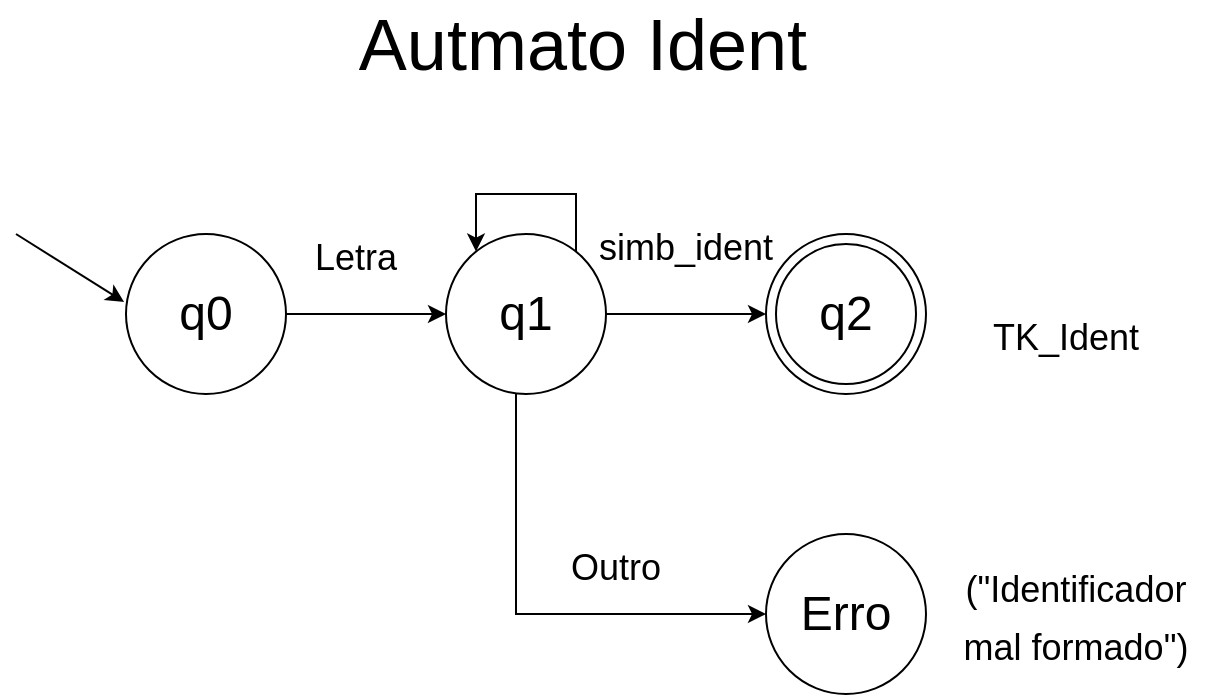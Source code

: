 <mxfile version="18.0.6" type="device"><diagram id="k-xO20qY_OcDulJQbsgA" name="Página-1"><mxGraphModel dx="868" dy="553" grid="1" gridSize="10" guides="1" tooltips="1" connect="1" arrows="1" fold="1" page="1" pageScale="1" pageWidth="827" pageHeight="1169" math="0" shadow="0"><root><mxCell id="0"/><mxCell id="1" parent="0"/><mxCell id="ZyzuRHxb8MrdV4X4LxsM-8" value="" style="edgeStyle=orthogonalEdgeStyle;rounded=0;orthogonalLoop=1;jettySize=auto;html=1;" parent="1" source="ZyzuRHxb8MrdV4X4LxsM-6" target="ZyzuRHxb8MrdV4X4LxsM-7" edge="1"><mxGeometry relative="1" as="geometry"/></mxCell><mxCell id="ZyzuRHxb8MrdV4X4LxsM-6" value="" style="ellipse;whiteSpace=wrap;html=1;aspect=fixed;" parent="1" vertex="1"><mxGeometry x="185" y="180" width="80" height="80" as="geometry"/></mxCell><mxCell id="ZyzuRHxb8MrdV4X4LxsM-16" value="" style="edgeStyle=orthogonalEdgeStyle;rounded=0;orthogonalLoop=1;jettySize=auto;html=1;fontSize=24;" parent="1" source="ZyzuRHxb8MrdV4X4LxsM-7" target="ZyzuRHxb8MrdV4X4LxsM-15" edge="1"><mxGeometry relative="1" as="geometry"/></mxCell><mxCell id="ZyzuRHxb8MrdV4X4LxsM-22" value="" style="edgeStyle=orthogonalEdgeStyle;rounded=0;orthogonalLoop=1;jettySize=auto;html=1;fontSize=24;" parent="1" source="ZyzuRHxb8MrdV4X4LxsM-7" target="ZyzuRHxb8MrdV4X4LxsM-21" edge="1"><mxGeometry relative="1" as="geometry"><Array as="points"><mxPoint x="380" y="370"/></Array></mxGeometry></mxCell><mxCell id="ZyzuRHxb8MrdV4X4LxsM-37" style="edgeStyle=orthogonalEdgeStyle;rounded=0;orthogonalLoop=1;jettySize=auto;html=1;exitX=1;exitY=0;exitDx=0;exitDy=0;fontSize=18;" parent="1" source="ZyzuRHxb8MrdV4X4LxsM-7" target="ZyzuRHxb8MrdV4X4LxsM-7" edge="1"><mxGeometry relative="1" as="geometry"><mxPoint x="360" y="170" as="targetPoint"/><Array as="points"><mxPoint x="410" y="192"/><mxPoint x="410" y="160"/><mxPoint x="360" y="160"/></Array></mxGeometry></mxCell><mxCell id="ZyzuRHxb8MrdV4X4LxsM-7" value="" style="ellipse;whiteSpace=wrap;html=1;aspect=fixed;" parent="1" vertex="1"><mxGeometry x="345" y="180" width="80" height="80" as="geometry"/></mxCell><mxCell id="ZyzuRHxb8MrdV4X4LxsM-10" value="" style="endArrow=classic;html=1;rounded=0;entryX=-0.012;entryY=0.425;entryDx=0;entryDy=0;entryPerimeter=0;" parent="1" target="ZyzuRHxb8MrdV4X4LxsM-6" edge="1"><mxGeometry width="50" height="50" relative="1" as="geometry"><mxPoint x="130" y="180" as="sourcePoint"/><mxPoint x="180" y="210" as="targetPoint"/></mxGeometry></mxCell><mxCell id="ZyzuRHxb8MrdV4X4LxsM-11" value="&lt;font style=&quot;font-size: 36px;&quot;&gt;Autmato Ident&lt;/font&gt;" style="text;html=1;strokeColor=none;fillColor=none;align=center;verticalAlign=middle;whiteSpace=wrap;rounded=0;" parent="1" vertex="1"><mxGeometry x="196" y="70" width="435" height="30" as="geometry"/></mxCell><mxCell id="ZyzuRHxb8MrdV4X4LxsM-12" value="&lt;font style=&quot;font-size: 24px;&quot;&gt;q0&lt;/font&gt;" style="text;html=1;strokeColor=none;fillColor=none;align=center;verticalAlign=middle;whiteSpace=wrap;rounded=0;" parent="1" vertex="1"><mxGeometry x="195" y="205" width="60" height="30" as="geometry"/></mxCell><mxCell id="ZyzuRHxb8MrdV4X4LxsM-15" value="" style="ellipse;whiteSpace=wrap;html=1;aspect=fixed;" parent="1" vertex="1"><mxGeometry x="505" y="180" width="80" height="80" as="geometry"/></mxCell><mxCell id="ZyzuRHxb8MrdV4X4LxsM-13" value="&lt;font style=&quot;font-size: 24px;&quot;&gt;q1&lt;/font&gt;" style="text;html=1;strokeColor=none;fillColor=none;align=center;verticalAlign=middle;whiteSpace=wrap;rounded=0;" parent="1" vertex="1"><mxGeometry x="355" y="205" width="60" height="30" as="geometry"/></mxCell><mxCell id="ZyzuRHxb8MrdV4X4LxsM-21" value="" style="ellipse;whiteSpace=wrap;html=1;aspect=fixed;" parent="1" vertex="1"><mxGeometry x="505" y="330" width="80" height="80" as="geometry"/></mxCell><mxCell id="ZyzuRHxb8MrdV4X4LxsM-23" value="&lt;font style=&quot;font-size: 24px;&quot;&gt;Erro&lt;/font&gt;" style="text;html=1;strokeColor=none;fillColor=none;align=center;verticalAlign=middle;whiteSpace=wrap;rounded=0;" parent="1" vertex="1"><mxGeometry x="515" y="355" width="60" height="30" as="geometry"/></mxCell><mxCell id="ZyzuRHxb8MrdV4X4LxsM-27" value="&lt;font style=&quot;font-size: 18px;&quot;&gt;simb_ident&lt;/font&gt;" style="text;html=1;strokeColor=none;fillColor=none;align=center;verticalAlign=middle;whiteSpace=wrap;rounded=0;fontSize=24;" parent="1" vertex="1"><mxGeometry x="435" y="150" width="60" height="70" as="geometry"/></mxCell><mxCell id="ZyzuRHxb8MrdV4X4LxsM-32" value="&lt;font style=&quot;font-size: 18px;&quot;&gt;Outro&lt;/font&gt;" style="text;html=1;strokeColor=none;fillColor=none;align=center;verticalAlign=middle;whiteSpace=wrap;rounded=0;fontSize=24;" parent="1" vertex="1"><mxGeometry x="400" y="330" width="60" height="30" as="geometry"/></mxCell><mxCell id="ZyzuRHxb8MrdV4X4LxsM-9" value="" style="ellipse;whiteSpace=wrap;html=1;aspect=fixed;" parent="1" vertex="1"><mxGeometry x="510" y="185" width="70" height="70" as="geometry"/></mxCell><mxCell id="ZyzuRHxb8MrdV4X4LxsM-34" value="&lt;font style=&quot;font-size: 18px;&quot;&gt;Letra&lt;/font&gt;" style="text;html=1;strokeColor=none;fillColor=none;align=center;verticalAlign=middle;whiteSpace=wrap;rounded=0;fontSize=24;" parent="1" vertex="1"><mxGeometry x="270" y="175" width="60" height="30" as="geometry"/></mxCell><mxCell id="ZyzuRHxb8MrdV4X4LxsM-24" value="&lt;font style=&quot;font-size: 24px;&quot;&gt;q2&lt;/font&gt;" style="text;html=1;strokeColor=none;fillColor=none;align=center;verticalAlign=middle;whiteSpace=wrap;rounded=0;" parent="1" vertex="1"><mxGeometry x="515" y="205" width="60" height="30" as="geometry"/></mxCell><mxCell id="ZyzuRHxb8MrdV4X4LxsM-35" value="&lt;span style=&quot;font-size: 18px;&quot;&gt;(&quot;Identificador mal formado&quot;)&lt;/span&gt;" style="text;html=1;strokeColor=none;fillColor=none;align=center;verticalAlign=middle;whiteSpace=wrap;rounded=0;fontSize=24;" parent="1" vertex="1"><mxGeometry x="590" y="345" width="140" height="50" as="geometry"/></mxCell><mxCell id="ZyzuRHxb8MrdV4X4LxsM-36" value="&lt;span style=&quot;font-size: 18px;&quot;&gt;TK_Ident&lt;/span&gt;" style="text;html=1;strokeColor=none;fillColor=none;align=center;verticalAlign=middle;whiteSpace=wrap;rounded=0;fontSize=24;" parent="1" vertex="1"><mxGeometry x="585" y="205" width="140" height="50" as="geometry"/></mxCell></root></mxGraphModel></diagram></mxfile>